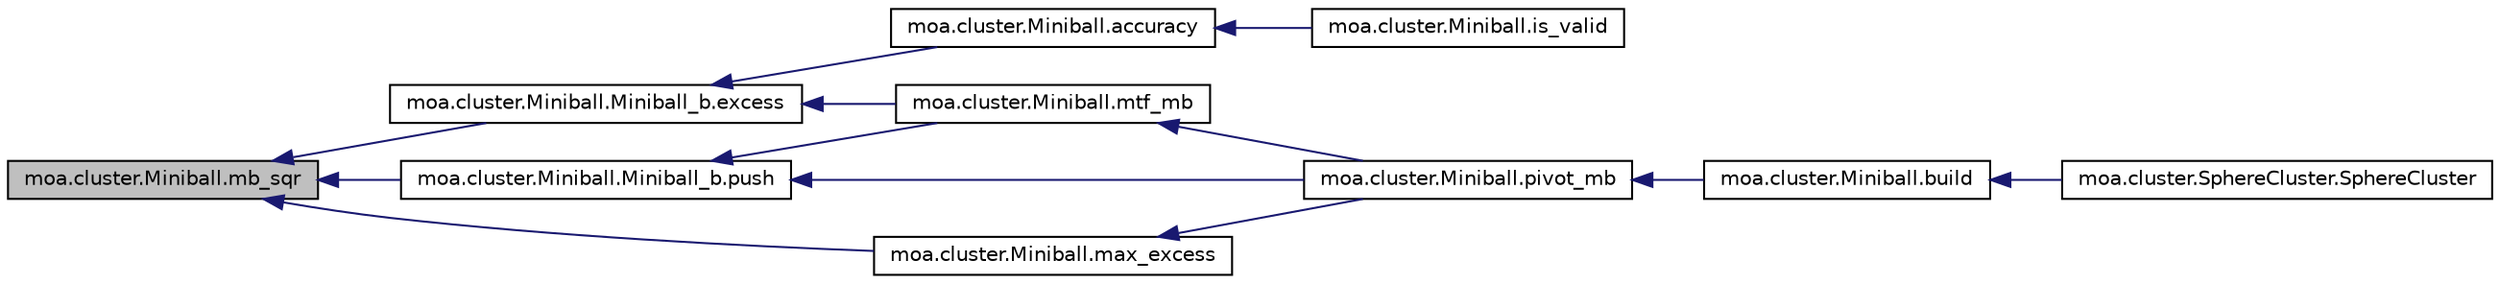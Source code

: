 digraph G
{
  edge [fontname="Helvetica",fontsize="10",labelfontname="Helvetica",labelfontsize="10"];
  node [fontname="Helvetica",fontsize="10",shape=record];
  rankdir=LR;
  Node1 [label="moa.cluster.Miniball.mb_sqr",height=0.2,width=0.4,color="black", fillcolor="grey75", style="filled" fontcolor="black"];
  Node1 -> Node2 [dir=back,color="midnightblue",fontsize="10",style="solid",fontname="Helvetica"];
  Node2 [label="moa.cluster.Miniball.Miniball_b.excess",height=0.2,width=0.4,color="black", fillcolor="white", style="filled",URL="$classmoa_1_1cluster_1_1Miniball_1_1Miniball__b.html#a8b2d607ebbd7a6a19da5fb444a0a9b78"];
  Node2 -> Node3 [dir=back,color="midnightblue",fontsize="10",style="solid",fontname="Helvetica"];
  Node3 [label="moa.cluster.Miniball.accuracy",height=0.2,width=0.4,color="black", fillcolor="white", style="filled",URL="$classmoa_1_1cluster_1_1Miniball.html#abfa467dd3c950e7e39fe304d538a634f"];
  Node3 -> Node4 [dir=back,color="midnightblue",fontsize="10",style="solid",fontname="Helvetica"];
  Node4 [label="moa.cluster.Miniball.is_valid",height=0.2,width=0.4,color="black", fillcolor="white", style="filled",URL="$classmoa_1_1cluster_1_1Miniball.html#a89964f3d488b895186873b9c8982dc75"];
  Node2 -> Node5 [dir=back,color="midnightblue",fontsize="10",style="solid",fontname="Helvetica"];
  Node5 [label="moa.cluster.Miniball.mtf_mb",height=0.2,width=0.4,color="black", fillcolor="white", style="filled",URL="$classmoa_1_1cluster_1_1Miniball.html#adb07ce19e98670fa0ab76031b3aa706a"];
  Node5 -> Node6 [dir=back,color="midnightblue",fontsize="10",style="solid",fontname="Helvetica"];
  Node6 [label="moa.cluster.Miniball.pivot_mb",height=0.2,width=0.4,color="black", fillcolor="white", style="filled",URL="$classmoa_1_1cluster_1_1Miniball.html#ac63e75cfc91104da508dbd5205ffd77d"];
  Node6 -> Node7 [dir=back,color="midnightblue",fontsize="10",style="solid",fontname="Helvetica"];
  Node7 [label="moa.cluster.Miniball.build",height=0.2,width=0.4,color="black", fillcolor="white", style="filled",URL="$classmoa_1_1cluster_1_1Miniball.html#ac7b74f6f245e62ab969022723db4d67c",tooltip="Recalculate Miniball parameter Center and Radius."];
  Node7 -> Node8 [dir=back,color="midnightblue",fontsize="10",style="solid",fontname="Helvetica"];
  Node8 [label="moa.cluster.SphereCluster.SphereCluster",height=0.2,width=0.4,color="black", fillcolor="white", style="filled",URL="$classmoa_1_1cluster_1_1SphereCluster.html#a7213770010e219ec39b739ca1e0a0127"];
  Node1 -> Node9 [dir=back,color="midnightblue",fontsize="10",style="solid",fontname="Helvetica"];
  Node9 [label="moa.cluster.Miniball.max_excess",height=0.2,width=0.4,color="black", fillcolor="white", style="filled",URL="$classmoa_1_1cluster_1_1Miniball.html#a12f9cee4075591bcbd88e377c2c5d88f"];
  Node9 -> Node6 [dir=back,color="midnightblue",fontsize="10",style="solid",fontname="Helvetica"];
  Node1 -> Node10 [dir=back,color="midnightblue",fontsize="10",style="solid",fontname="Helvetica"];
  Node10 [label="moa.cluster.Miniball.Miniball_b.push",height=0.2,width=0.4,color="black", fillcolor="white", style="filled",URL="$classmoa_1_1cluster_1_1Miniball_1_1Miniball__b.html#a657fd2185d176d711ceeba5fbb8a8020"];
  Node10 -> Node5 [dir=back,color="midnightblue",fontsize="10",style="solid",fontname="Helvetica"];
  Node10 -> Node6 [dir=back,color="midnightblue",fontsize="10",style="solid",fontname="Helvetica"];
}
